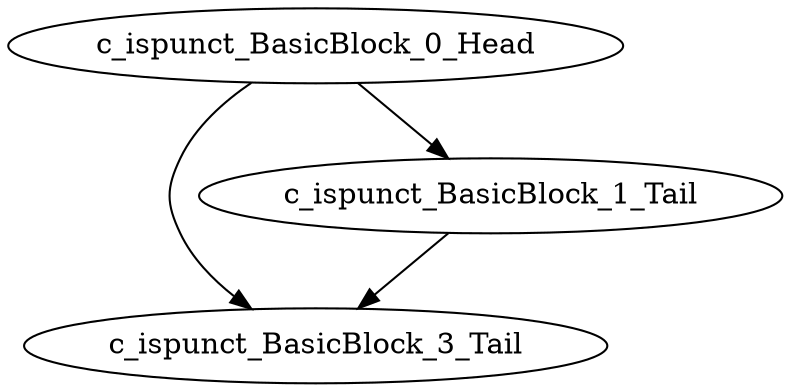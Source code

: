 digraph G {
    "c_ispunct_BasicBlock_0_Head" -> "c_ispunct_BasicBlock_3_Tail"
    "c_ispunct_BasicBlock_0_Head" -> "c_ispunct_BasicBlock_1_Tail"
    "c_ispunct_BasicBlock_1_Tail" -> "c_ispunct_BasicBlock_3_Tail"
}
